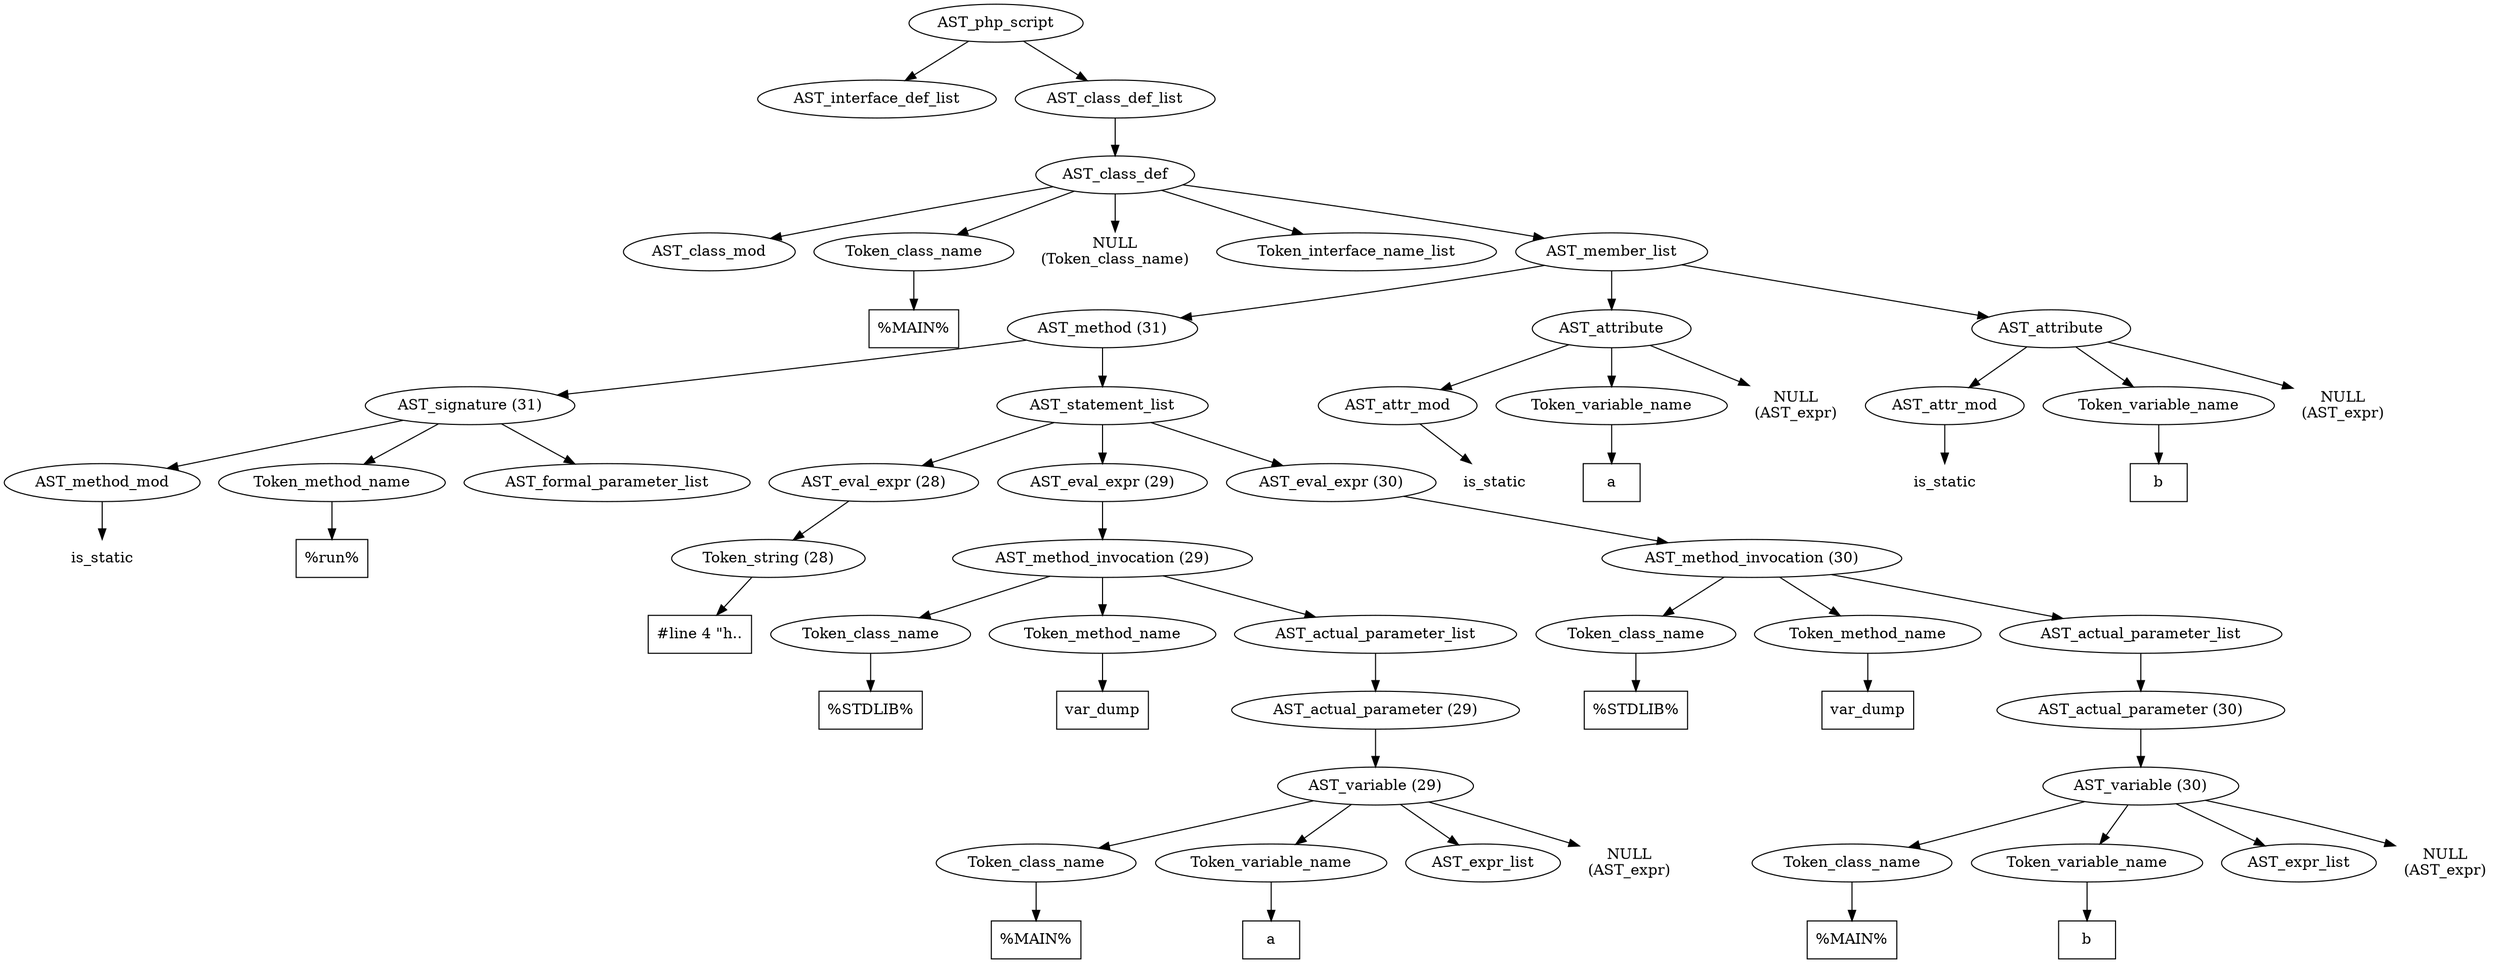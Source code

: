 /*
 * AST in dot format generated by phc -- the PHP compiler
 */

digraph AST {
node_0 [label="AST_php_script"];
node_1 [label="AST_interface_def_list"];
node_2 [label="AST_class_def_list"];
node_3 [label="AST_class_def"];
node_4 [label="AST_class_mod"];
node_5 [label="Token_class_name"];
node_6 [label="%MAIN%", shape=box]
node_5 -> node_6;
node_7 [label="NULL\n(Token_class_name)", shape=plaintext]
node_8 [label="Token_interface_name_list"];
node_9 [label="AST_member_list"];
node_10 [label="AST_method (31)"];
node_11 [label="AST_signature (31)"];
node_12 [label="AST_method_mod"];
node_13 [label="is_static", shape=plaintext]
node_12 -> node_13;
node_14 [label="Token_method_name"];
node_15 [label="%run%", shape=box]
node_14 -> node_15;
node_16 [label="AST_formal_parameter_list"];
node_11 -> node_16;
node_11 -> node_14;
node_11 -> node_12;
node_17 [label="AST_statement_list"];
node_18 [label="AST_eval_expr (28)"];
node_19 [label="Token_string (28)"];
node_20 [label="#line 4 \"h..", shape=box]
node_19 -> node_20;
node_18 -> node_19;
node_21 [label="AST_eval_expr (29)"];
node_22 [label="AST_method_invocation (29)"];
node_23 [label="Token_class_name"];
node_24 [label="%STDLIB%", shape=box]
node_23 -> node_24;
node_25 [label="Token_method_name"];
node_26 [label="var_dump", shape=box]
node_25 -> node_26;
node_27 [label="AST_actual_parameter_list"];
node_28 [label="AST_actual_parameter (29)"];
node_29 [label="AST_variable (29)"];
node_30 [label="Token_class_name"];
node_31 [label="%MAIN%", shape=box]
node_30 -> node_31;
node_32 [label="Token_variable_name"];
node_33 [label="a", shape=box]
node_32 -> node_33;
node_34 [label="AST_expr_list"];
node_35 [label="NULL\n(AST_expr)", shape=plaintext]
node_29 -> node_35;
node_29 -> node_34;
node_29 -> node_32;
node_29 -> node_30;
node_28 -> node_29;
node_27 -> node_28;
node_22 -> node_27;
node_22 -> node_25;
node_22 -> node_23;
node_21 -> node_22;
node_36 [label="AST_eval_expr (30)"];
node_37 [label="AST_method_invocation (30)"];
node_38 [label="Token_class_name"];
node_39 [label="%STDLIB%", shape=box]
node_38 -> node_39;
node_40 [label="Token_method_name"];
node_41 [label="var_dump", shape=box]
node_40 -> node_41;
node_42 [label="AST_actual_parameter_list"];
node_43 [label="AST_actual_parameter (30)"];
node_44 [label="AST_variable (30)"];
node_45 [label="Token_class_name"];
node_46 [label="%MAIN%", shape=box]
node_45 -> node_46;
node_47 [label="Token_variable_name"];
node_48 [label="b", shape=box]
node_47 -> node_48;
node_49 [label="AST_expr_list"];
node_50 [label="NULL\n(AST_expr)", shape=plaintext]
node_44 -> node_50;
node_44 -> node_49;
node_44 -> node_47;
node_44 -> node_45;
node_43 -> node_44;
node_42 -> node_43;
node_37 -> node_42;
node_37 -> node_40;
node_37 -> node_38;
node_36 -> node_37;
node_17 -> node_36;
node_17 -> node_21;
node_17 -> node_18;
node_10 -> node_17;
node_10 -> node_11;
node_51 [label="AST_attribute"];
node_52 [label="AST_attr_mod"];
node_53 [label="is_static", shape=plaintext]
node_52 -> node_53;
node_54 [label="Token_variable_name"];
node_55 [label="a", shape=box]
node_54 -> node_55;
node_56 [label="NULL\n(AST_expr)", shape=plaintext]
node_51 -> node_56;
node_51 -> node_54;
node_51 -> node_52;
node_57 [label="AST_attribute"];
node_58 [label="AST_attr_mod"];
node_59 [label="is_static", shape=plaintext]
node_58 -> node_59;
node_60 [label="Token_variable_name"];
node_61 [label="b", shape=box]
node_60 -> node_61;
node_62 [label="NULL\n(AST_expr)", shape=plaintext]
node_57 -> node_62;
node_57 -> node_60;
node_57 -> node_58;
node_9 -> node_57;
node_9 -> node_51;
node_9 -> node_10;
node_3 -> node_9;
node_3 -> node_8;
node_3 -> node_7;
node_3 -> node_5;
node_3 -> node_4;
node_2 -> node_3;
node_0 -> node_2;
node_0 -> node_1;
}
